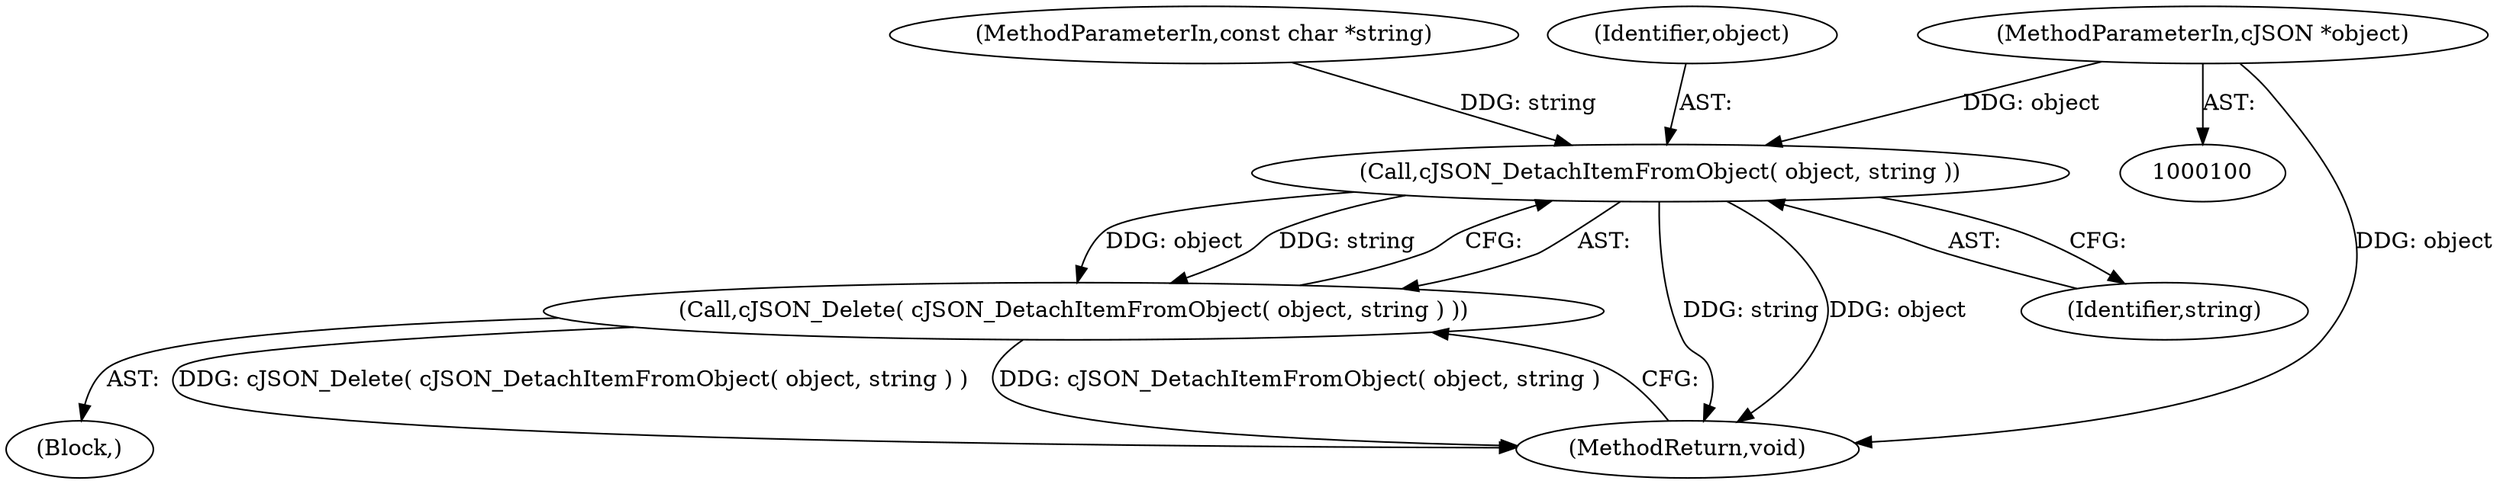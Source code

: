 digraph "1_iperf_91f2fa59e8ed80dfbf400add0164ee0e508e412a_17@pointer" {
"1000101" [label="(MethodParameterIn,cJSON *object)"];
"1000105" [label="(Call,cJSON_DetachItemFromObject( object, string ))"];
"1000104" [label="(Call,cJSON_Delete( cJSON_DetachItemFromObject( object, string ) ))"];
"1000108" [label="(MethodReturn,void)"];
"1000107" [label="(Identifier,string)"];
"1000103" [label="(Block,)"];
"1000102" [label="(MethodParameterIn,const char *string)"];
"1000104" [label="(Call,cJSON_Delete( cJSON_DetachItemFromObject( object, string ) ))"];
"1000106" [label="(Identifier,object)"];
"1000101" [label="(MethodParameterIn,cJSON *object)"];
"1000105" [label="(Call,cJSON_DetachItemFromObject( object, string ))"];
"1000101" -> "1000100"  [label="AST: "];
"1000101" -> "1000108"  [label="DDG: object"];
"1000101" -> "1000105"  [label="DDG: object"];
"1000105" -> "1000104"  [label="AST: "];
"1000105" -> "1000107"  [label="CFG: "];
"1000106" -> "1000105"  [label="AST: "];
"1000107" -> "1000105"  [label="AST: "];
"1000104" -> "1000105"  [label="CFG: "];
"1000105" -> "1000108"  [label="DDG: string"];
"1000105" -> "1000108"  [label="DDG: object"];
"1000105" -> "1000104"  [label="DDG: object"];
"1000105" -> "1000104"  [label="DDG: string"];
"1000102" -> "1000105"  [label="DDG: string"];
"1000104" -> "1000103"  [label="AST: "];
"1000108" -> "1000104"  [label="CFG: "];
"1000104" -> "1000108"  [label="DDG: cJSON_Delete( cJSON_DetachItemFromObject( object, string ) )"];
"1000104" -> "1000108"  [label="DDG: cJSON_DetachItemFromObject( object, string )"];
}
